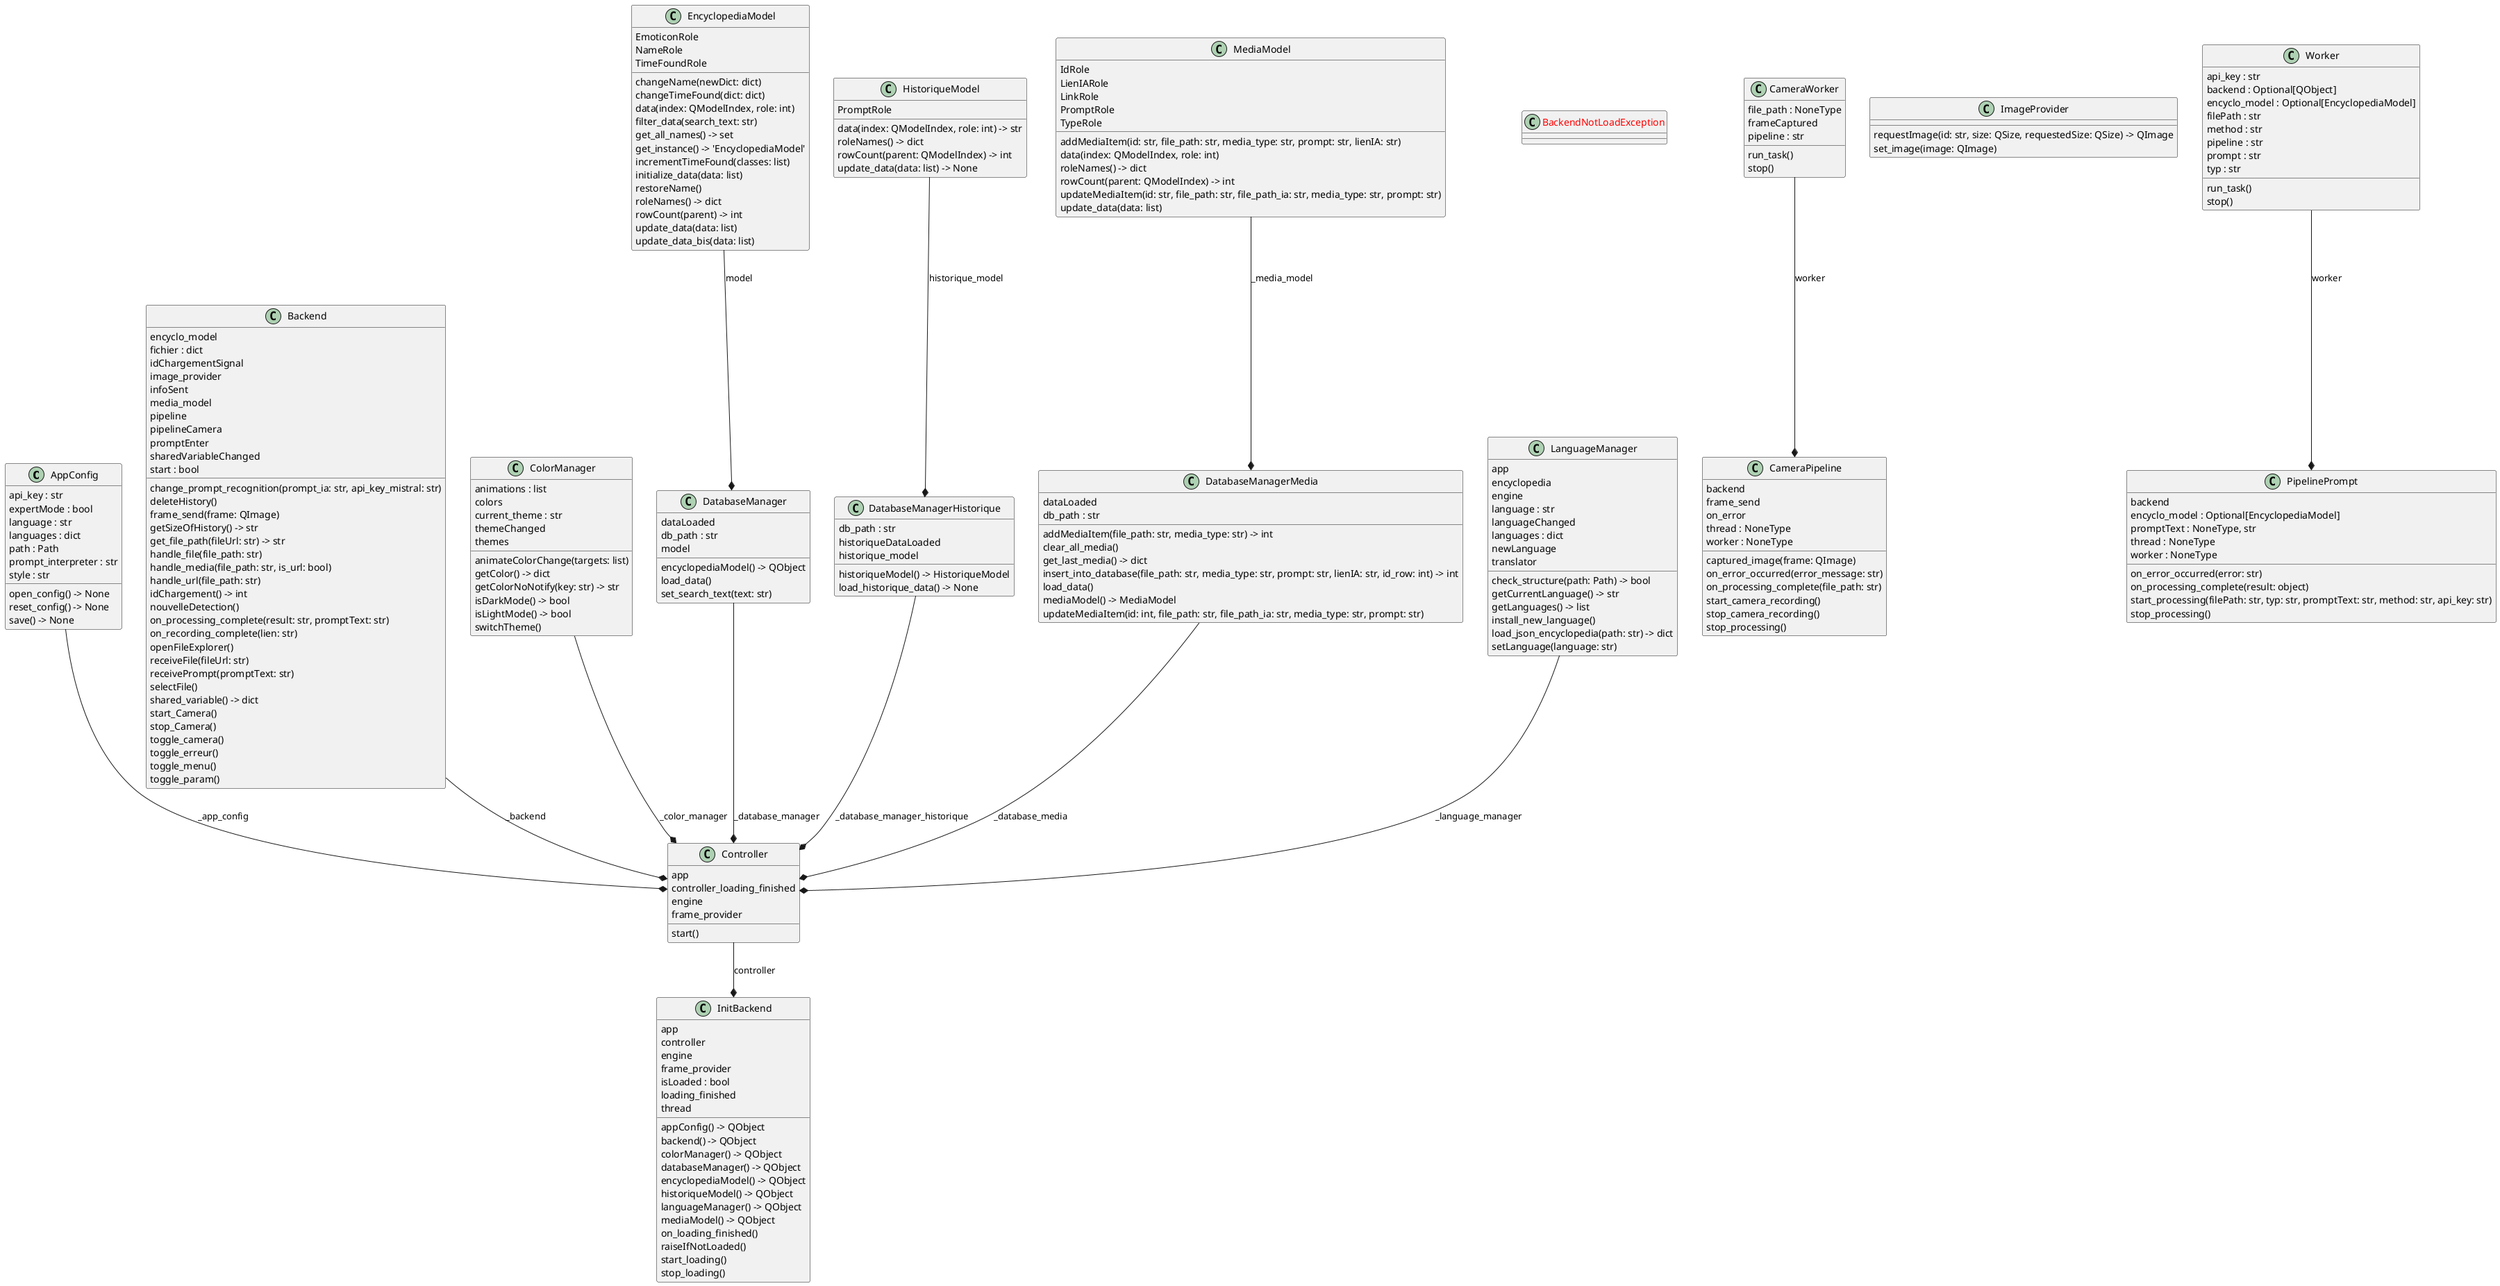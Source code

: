@startuml classes_Track_My_Prompt
set namespaceSeparator none
class "AppConfig" as qtquickdetect.models.app_config.AppConfig {
  api_key : str
  expertMode : bool
  language : str
  languages : dict
  path : Path
  prompt_interpreter : str
  style : str
  open_config() -> None
  reset_config() -> None
  save() -> None
}
class "Backend" as qtquickdetect.controller.backend.Backend {
  encyclo_model
  fichier : dict
  idChargementSignal
  image_provider
  infoSent
  media_model
  pipeline
  pipelineCamera
  promptEnter
  sharedVariableChanged
  start : bool
  change_prompt_recognition(prompt_ia: str, api_key_mistral: str)
  deleteHistory()
  frame_send(frame: QImage)
  getSizeOfHistory() -> str
  get_file_path(fileUrl: str) -> str
  handle_file(file_path: str)
  handle_media(file_path: str, is_url: bool)
  handle_url(file_path: str)
  idChargement() -> int
  nouvelleDetection()
  on_processing_complete(result: str, promptText: str)
  on_recording_complete(lien: str)
  openFileExplorer()
  receiveFile(fileUrl: str)
  receivePrompt(promptText: str)
  selectFile()
  shared_variable() -> dict
  start_Camera()
  stop_Camera()
  toggle_camera()
  toggle_erreur()
  toggle_menu()
  toggle_param()
}
class "<color:red>BackendNotLoadException</color>" as qtquickdetect.controller.InitBackend.BackendNotLoadException {
}
class "CameraPipeline" as qtquickdetect.pipeline.pipelineCamera.CameraPipeline {
  backend
  frame_send
  on_error
  thread : NoneType
  worker : NoneType
  captured_image(frame: QImage)
  on_error_occurred(error_message: str)
  on_processing_complete(file_path: str)
  start_camera_recording()
  stop_camera_recording()
  stop_processing()
}
class "CameraWorker" as qtquickdetect.pipeline.pipelineCamera.CameraWorker {
  file_path : NoneType
  frameCaptured
  pipeline : str
  run_task()
  stop()
}
class "ColorManager" as qtquickdetect.controller.ColorManager.ColorManager {
  animations : list
  colors
  current_theme : str
  themeChanged
  themes
  animateColorChange(targets: list)
  getColor() -> dict
  getColorNoNotify(key: str) -> str
  isDarkMode() -> bool
  isLightMode() -> bool
  switchTheme()
}
class "Controller" as qtquickdetect.controller.InitBackend.Controller {
  app
  controller_loading_finished
  engine
  frame_provider
  start()
}
class "DatabaseManager" as qtquickdetect.models.encylo.DatabaseManager {
  dataLoaded
  db_path : str
  model
  encyclopediaModel() -> QObject
  load_data()
  set_search_text(text: str)
}
class "DatabaseManagerHistorique" as qtquickdetect.models.historique.DatabaseManagerHistorique {
  db_path : str
  historiqueDataLoaded
  historique_model
  historiqueModel() -> HistoriqueModel
  load_historique_data() -> None
}
class "DatabaseManagerMedia" as qtquickdetect.models.mediaModel.DatabaseManagerMedia {
  dataLoaded
  db_path : str
  addMediaItem(file_path: str, media_type: str) -> int
  clear_all_media()
  get_last_media() -> dict
  insert_into_database(file_path: str, media_type: str, prompt: str, lienIA: str, id_row: int) -> int
  load_data()
  mediaModel() -> MediaModel
  updateMediaItem(id: int, file_path: str, file_path_ia: str, media_type: str, prompt: str)
}
class "EncyclopediaModel" as qtquickdetect.models.encylo.EncyclopediaModel {
  EmoticonRole
  NameRole
  TimeFoundRole
  changeName(newDict: dict)
  changeTimeFound(dict: dict)
  data(index: QModelIndex, role: int)
  filter_data(search_text: str)
  get_all_names() -> set
  get_instance() -> 'EncyclopediaModel'
  incrementTimeFound(classes: list)
  initialize_data(data: list)
  restoreName()
  roleNames() -> dict
  rowCount(parent) -> int
  update_data(data: list)
  update_data_bis(data: list)
}
class "HistoriqueModel" as qtquickdetect.models.historique.HistoriqueModel {
  PromptRole
  data(index: QModelIndex, role: int) -> str
  roleNames() -> dict
  rowCount(parent: QModelIndex) -> int
  update_data(data: list) -> None
}
class "ImageProvider" as qtquickdetect.models.imageProvider.ImageProvider {
  requestImage(id: str, size: QSize, requestedSize: QSize) -> QImage
  set_image(image: QImage)
}
class "InitBackend" as qtquickdetect.controller.InitBackend.InitBackend {
  app
  controller
  engine
  frame_provider
  isLoaded : bool
  loading_finished
  thread
  appConfig() -> QObject
  backend() -> QObject
  colorManager() -> QObject
  databaseManager() -> QObject
  encyclopediaModel() -> QObject
  historiqueModel() -> QObject
  languageManager() -> QObject
  mediaModel() -> QObject
  on_loading_finished()
  raiseIfNotLoaded()
  start_loading()
  stop_loading()
}
class "LanguageManager" as qtquickdetect.controller.LanguageManager.LanguageManager {
  app
  encyclopedia
  engine
  language : str
  languageChanged
  languages : dict
  newLanguage
  translator
  check_structure(path: Path) -> bool
  getCurrentLanguage() -> str
  getLanguages() -> list
  install_new_language()
  load_json_encyclopedia(path: str) -> dict
  setLanguage(language: str)
}
class "MediaModel" as qtquickdetect.models.mediaModel.MediaModel {
  IdRole
  LienIARole
  LinkRole
  PromptRole
  TypeRole
  addMediaItem(id: str, file_path: str, media_type: str, prompt: str, lienIA: str)
  data(index: QModelIndex, role: int)
  roleNames() -> dict
  rowCount(parent: QModelIndex) -> int
  updateMediaItem(id: str, file_path: str, file_path_ia: str, media_type: str, prompt: str)
  update_data(data: list)
}
class "PipelinePrompt" as qtquickdetect.pipeline.pipelinePrompt.PipelinePrompt {
  backend
  encyclo_model : Optional[EncyclopediaModel]
  promptText : NoneType, str
  thread : NoneType
  worker : NoneType
  on_error_occurred(error: str)
  on_processing_complete(result: object)
  start_processing(filePath: str, typ: str, promptText: str, method: str, api_key: str)
  stop_processing()
}
class "Worker" as qtquickdetect.pipeline.pipelinePrompt.Worker {
  api_key : str
  backend : Optional[QObject]
  encyclo_model : Optional[EncyclopediaModel]
  filePath : str
  method : str
  pipeline : str
  prompt : str
  typ : str
  run_task()
  stop()
}
qtquickdetect.controller.ColorManager.ColorManager --* qtquickdetect.controller.InitBackend.Controller : _color_manager
qtquickdetect.controller.InitBackend.Controller --* qtquickdetect.controller.InitBackend.InitBackend : controller
qtquickdetect.controller.LanguageManager.LanguageManager --* qtquickdetect.controller.InitBackend.Controller : _language_manager
qtquickdetect.controller.backend.Backend --* qtquickdetect.controller.InitBackend.Controller : _backend
qtquickdetect.models.app_config.AppConfig --* qtquickdetect.controller.InitBackend.Controller : _app_config
qtquickdetect.models.encylo.DatabaseManager --* qtquickdetect.controller.InitBackend.Controller : _database_manager
qtquickdetect.models.encylo.EncyclopediaModel --* qtquickdetect.models.encylo.DatabaseManager : model
qtquickdetect.models.historique.DatabaseManagerHistorique --* qtquickdetect.controller.InitBackend.Controller : _database_manager_historique
qtquickdetect.models.historique.HistoriqueModel --* qtquickdetect.models.historique.DatabaseManagerHistorique : historique_model
qtquickdetect.models.mediaModel.DatabaseManagerMedia --* qtquickdetect.controller.InitBackend.Controller : _database_media
qtquickdetect.models.mediaModel.MediaModel --* qtquickdetect.models.mediaModel.DatabaseManagerMedia : _media_model
qtquickdetect.pipeline.pipelineCamera.CameraWorker --* qtquickdetect.pipeline.pipelineCamera.CameraPipeline : worker
qtquickdetect.pipeline.pipelinePrompt.Worker --* qtquickdetect.pipeline.pipelinePrompt.PipelinePrompt : worker
@enduml
